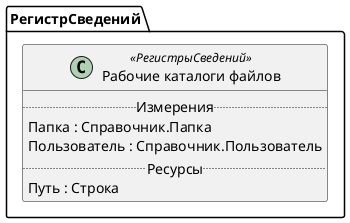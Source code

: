 ﻿@startuml РабочиеКаталогиФайлов
'!include templates.wsd
'..\include templates.wsd
class РегистрСведений.РабочиеКаталогиФайлов as "Рабочие каталоги файлов" <<РегистрыСведений>>
{
..Измерения..
Папка : Справочник.Папка
Пользователь : Справочник.Пользователь
..Ресурсы..
Путь : Строка
}
@enduml
